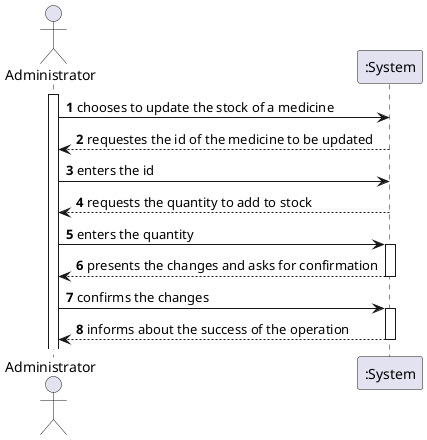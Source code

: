@startuml
autonumber
actor "Administrator" as Admin

activate Admin
Admin -> ":System" : chooses to update the stock of a medicine
":System" --> Admin : requestes the id of the medicine to be updated
deactivate ":System"
Admin -> ":System" : enters the id
":System" --> Admin : requests the quantity to add to stock
deactivate ":System"
Admin -> ":System" : enters the quantity
activate ":System"
":System" --> Admin :  presents the changes and asks for confirmation
deactivate ":System"
Admin -> ":System" : confirms the changes
activate ":System"
":System" --> Admin :  informs about the success of the operation
deactivate ":System"

@enduml
